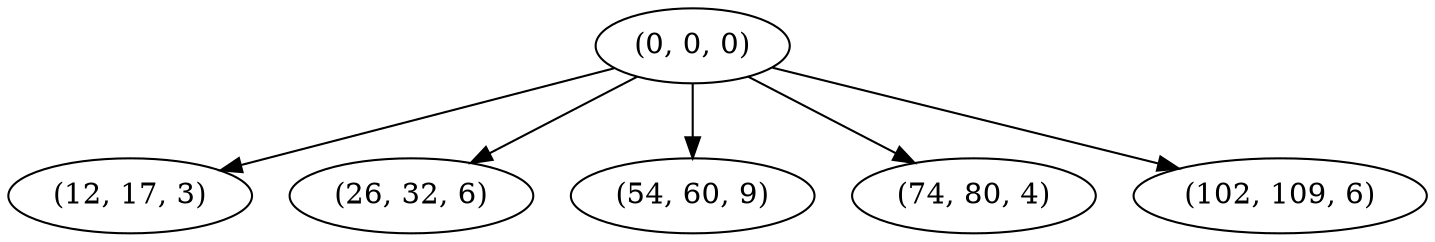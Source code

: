 digraph tree {
    "(0, 0, 0)";
    "(12, 17, 3)";
    "(26, 32, 6)";
    "(54, 60, 9)";
    "(74, 80, 4)";
    "(102, 109, 6)";
    "(0, 0, 0)" -> "(12, 17, 3)";
    "(0, 0, 0)" -> "(26, 32, 6)";
    "(0, 0, 0)" -> "(54, 60, 9)";
    "(0, 0, 0)" -> "(74, 80, 4)";
    "(0, 0, 0)" -> "(102, 109, 6)";
}
